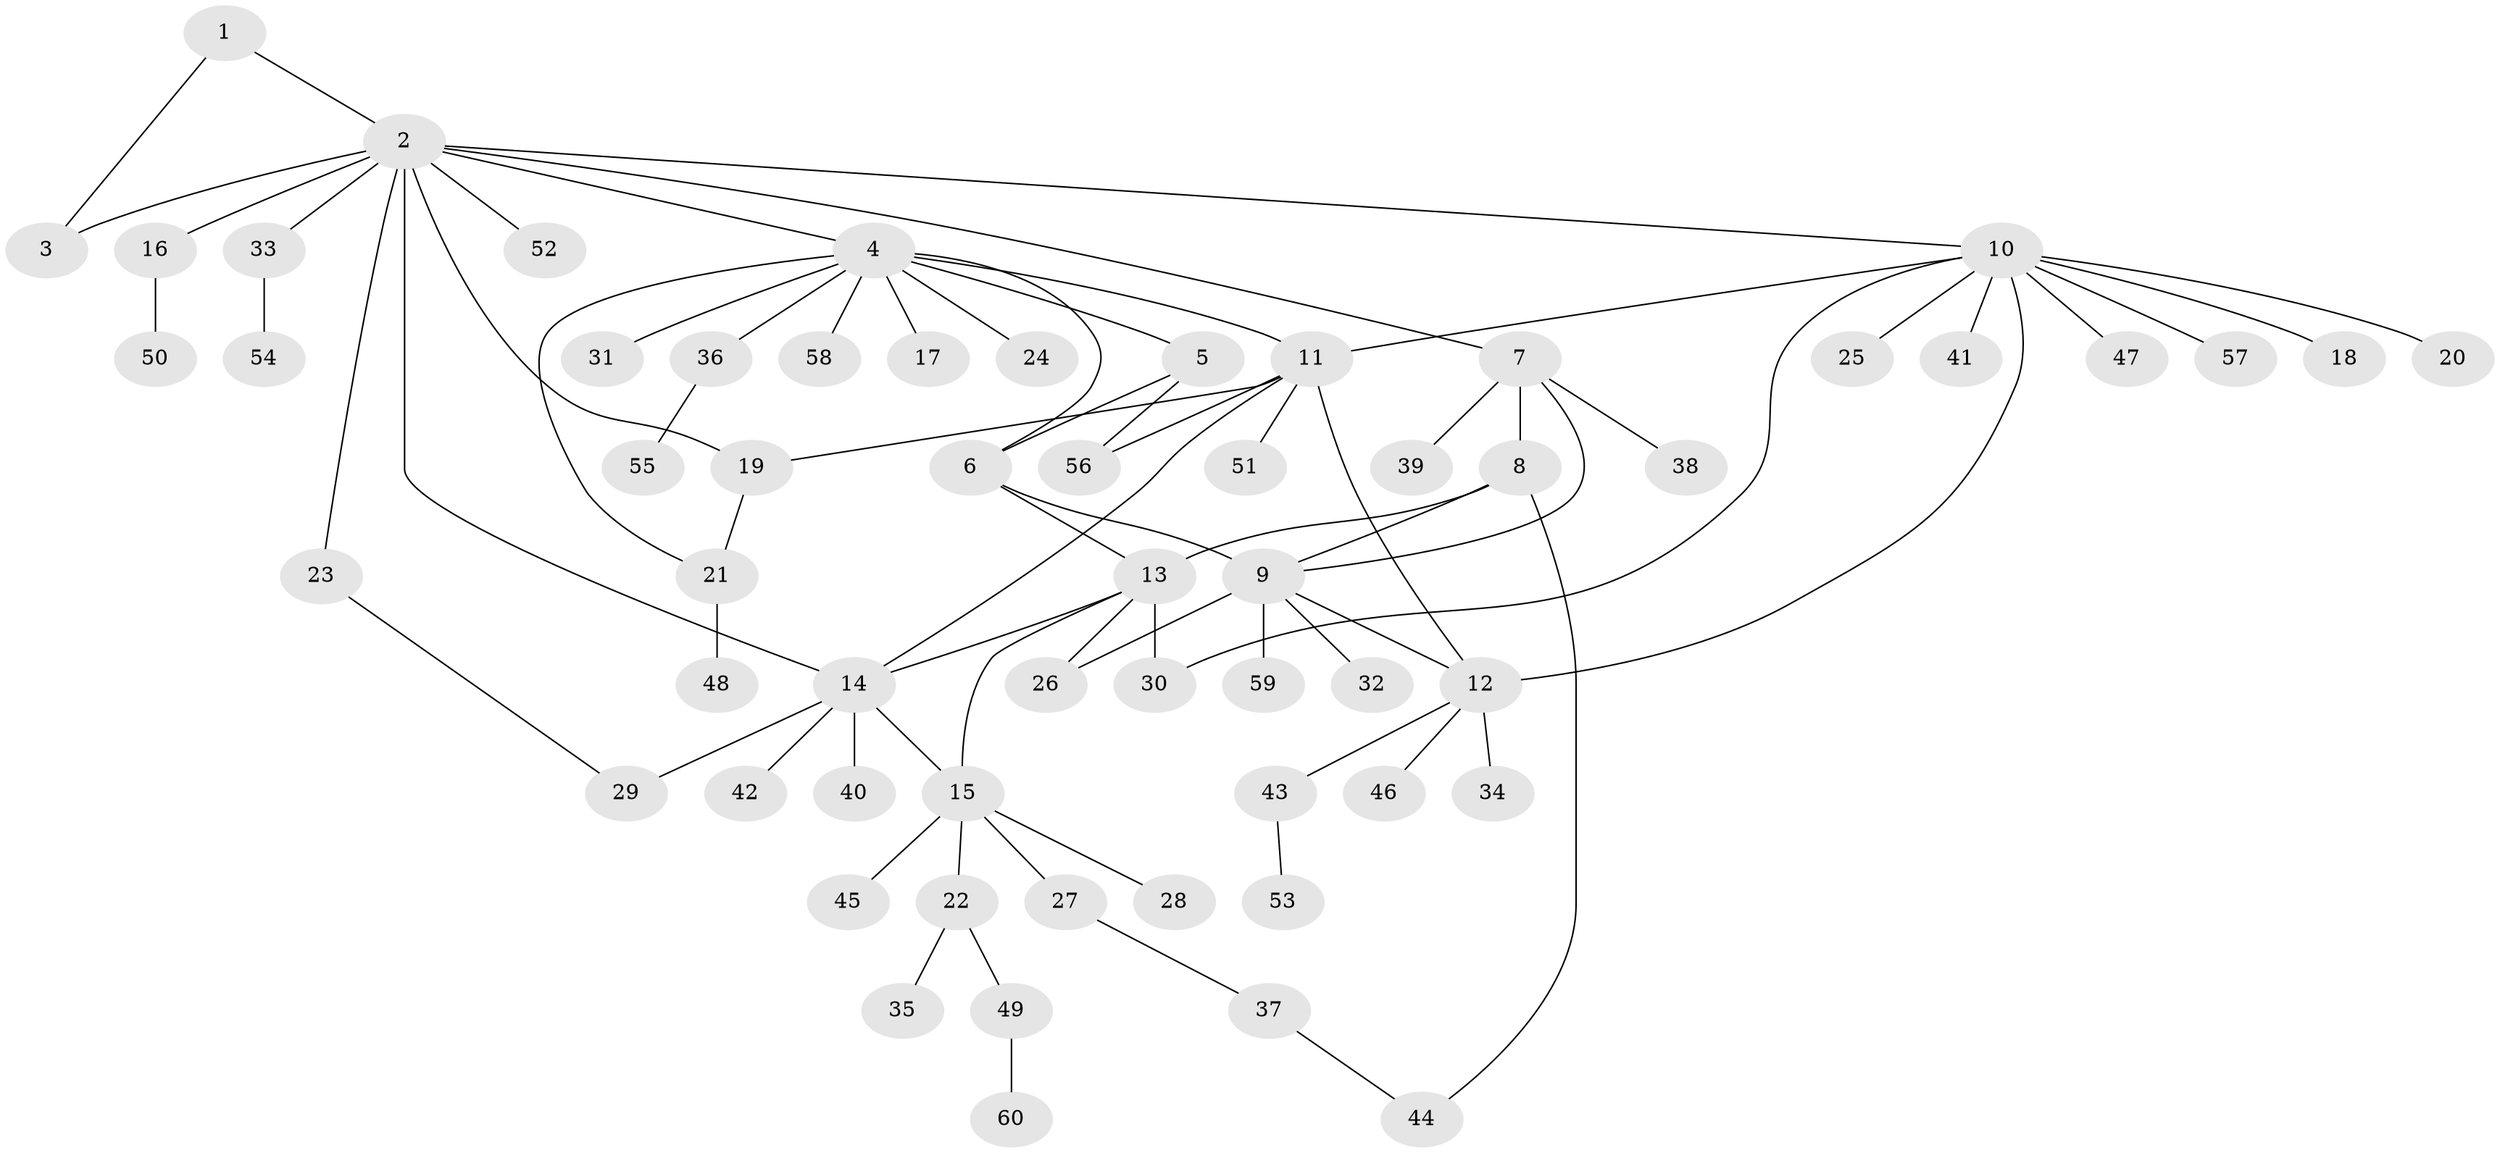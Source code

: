 // coarse degree distribution, {8: 0.023255813953488372, 9: 0.046511627906976744, 3: 0.06976744186046512, 4: 0.06976744186046512, 6: 0.09302325581395349, 5: 0.046511627906976744, 2: 0.16279069767441862, 1: 0.4883720930232558}
// Generated by graph-tools (version 1.1) at 2025/52/03/04/25 22:52:19]
// undirected, 60 vertices, 77 edges
graph export_dot {
  node [color=gray90,style=filled];
  1;
  2;
  3;
  4;
  5;
  6;
  7;
  8;
  9;
  10;
  11;
  12;
  13;
  14;
  15;
  16;
  17;
  18;
  19;
  20;
  21;
  22;
  23;
  24;
  25;
  26;
  27;
  28;
  29;
  30;
  31;
  32;
  33;
  34;
  35;
  36;
  37;
  38;
  39;
  40;
  41;
  42;
  43;
  44;
  45;
  46;
  47;
  48;
  49;
  50;
  51;
  52;
  53;
  54;
  55;
  56;
  57;
  58;
  59;
  60;
  1 -- 2;
  1 -- 3;
  2 -- 3;
  2 -- 4;
  2 -- 7;
  2 -- 10;
  2 -- 14;
  2 -- 16;
  2 -- 19;
  2 -- 23;
  2 -- 33;
  2 -- 52;
  4 -- 5;
  4 -- 6;
  4 -- 11;
  4 -- 17;
  4 -- 21;
  4 -- 24;
  4 -- 31;
  4 -- 36;
  4 -- 58;
  5 -- 6;
  5 -- 56;
  6 -- 9;
  6 -- 13;
  7 -- 8;
  7 -- 9;
  7 -- 38;
  7 -- 39;
  8 -- 9;
  8 -- 13;
  8 -- 44;
  9 -- 12;
  9 -- 26;
  9 -- 32;
  9 -- 59;
  10 -- 11;
  10 -- 12;
  10 -- 18;
  10 -- 20;
  10 -- 25;
  10 -- 30;
  10 -- 41;
  10 -- 47;
  10 -- 57;
  11 -- 12;
  11 -- 14;
  11 -- 19;
  11 -- 51;
  11 -- 56;
  12 -- 34;
  12 -- 43;
  12 -- 46;
  13 -- 14;
  13 -- 15;
  13 -- 26;
  13 -- 30;
  14 -- 15;
  14 -- 29;
  14 -- 40;
  14 -- 42;
  15 -- 22;
  15 -- 27;
  15 -- 28;
  15 -- 45;
  16 -- 50;
  19 -- 21;
  21 -- 48;
  22 -- 35;
  22 -- 49;
  23 -- 29;
  27 -- 37;
  33 -- 54;
  36 -- 55;
  37 -- 44;
  43 -- 53;
  49 -- 60;
}
